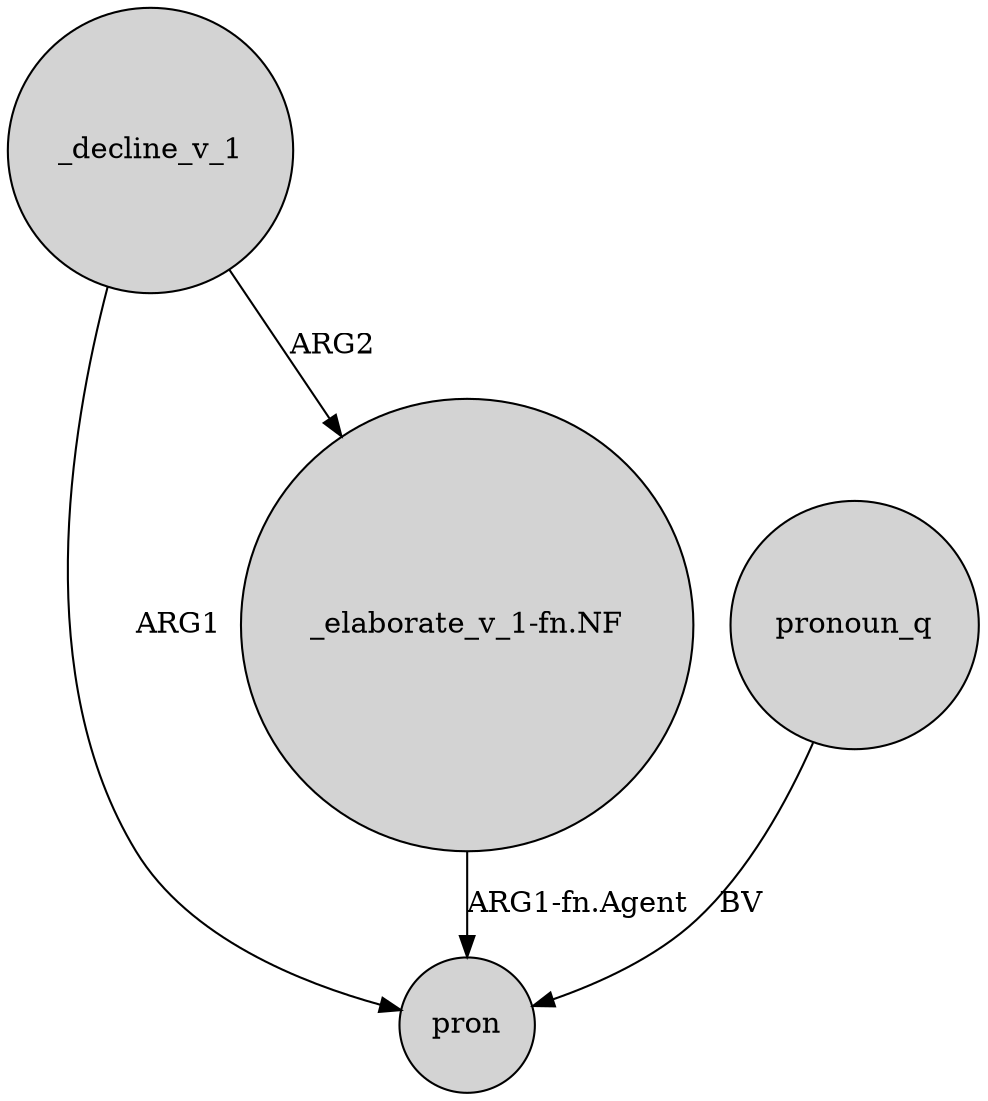 digraph {
	node [shape=circle style=filled]
	_decline_v_1 -> pron [label=ARG1]
	"_elaborate_v_1-fn.NF" -> pron [label="ARG1-fn.Agent"]
	_decline_v_1 -> "_elaborate_v_1-fn.NF" [label=ARG2]
	pronoun_q -> pron [label=BV]
}
